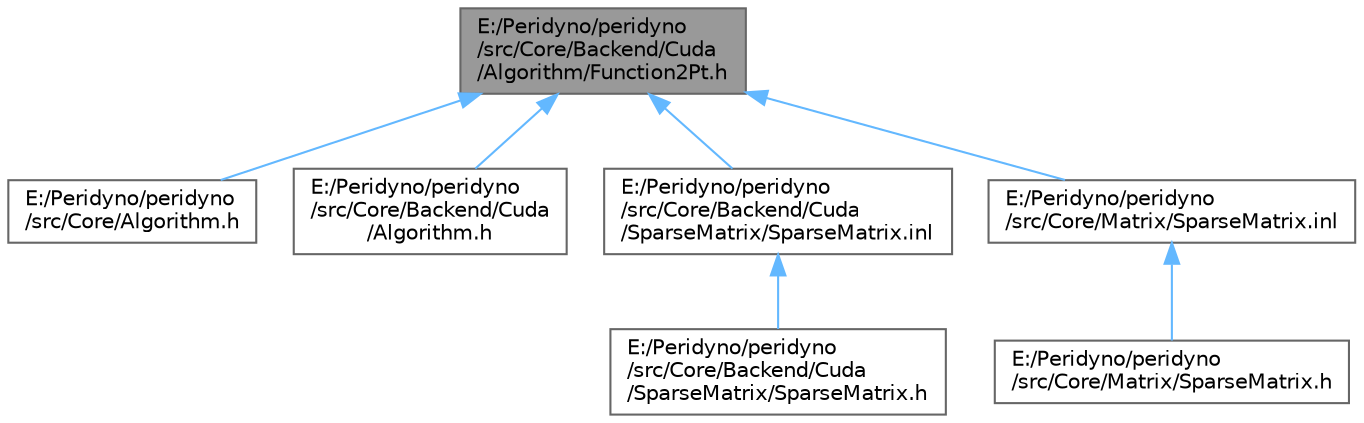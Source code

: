 digraph "E:/Peridyno/peridyno/src/Core/Backend/Cuda/Algorithm/Function2Pt.h"
{
 // LATEX_PDF_SIZE
  bgcolor="transparent";
  edge [fontname=Helvetica,fontsize=10,labelfontname=Helvetica,labelfontsize=10];
  node [fontname=Helvetica,fontsize=10,shape=box,height=0.2,width=0.4];
  Node1 [id="Node000001",label="E:/Peridyno/peridyno\l/src/Core/Backend/Cuda\l/Algorithm/Function2Pt.h",height=0.2,width=0.4,color="gray40", fillcolor="grey60", style="filled", fontcolor="black",tooltip=" "];
  Node1 -> Node2 [id="edge1_Node000001_Node000002",dir="back",color="steelblue1",style="solid",tooltip=" "];
  Node2 [id="Node000002",label="E:/Peridyno/peridyno\l/src/Core/Algorithm.h",height=0.2,width=0.4,color="grey40", fillcolor="white", style="filled",URL="$_algorithm_8h.html",tooltip=" "];
  Node1 -> Node3 [id="edge2_Node000001_Node000003",dir="back",color="steelblue1",style="solid",tooltip=" "];
  Node3 [id="Node000003",label="E:/Peridyno/peridyno\l/src/Core/Backend/Cuda\l/Algorithm.h",height=0.2,width=0.4,color="grey40", fillcolor="white", style="filled",URL="$_backend_2_cuda_2_algorithm_8h.html",tooltip=" "];
  Node1 -> Node4 [id="edge3_Node000001_Node000004",dir="back",color="steelblue1",style="solid",tooltip=" "];
  Node4 [id="Node000004",label="E:/Peridyno/peridyno\l/src/Core/Backend/Cuda\l/SparseMatrix/SparseMatrix.inl",height=0.2,width=0.4,color="grey40", fillcolor="white", style="filled",URL="$_backend_2_cuda_2_sparse_matrix_2_sparse_matrix_8inl.html",tooltip=" "];
  Node4 -> Node5 [id="edge4_Node000004_Node000005",dir="back",color="steelblue1",style="solid",tooltip=" "];
  Node5 [id="Node000005",label="E:/Peridyno/peridyno\l/src/Core/Backend/Cuda\l/SparseMatrix/SparseMatrix.h",height=0.2,width=0.4,color="grey40", fillcolor="white", style="filled",URL="$_backend_2_cuda_2_sparse_matrix_2_sparse_matrix_8h.html",tooltip=" "];
  Node1 -> Node6 [id="edge5_Node000001_Node000006",dir="back",color="steelblue1",style="solid",tooltip=" "];
  Node6 [id="Node000006",label="E:/Peridyno/peridyno\l/src/Core/Matrix/SparseMatrix.inl",height=0.2,width=0.4,color="grey40", fillcolor="white", style="filled",URL="$_matrix_2_sparse_matrix_8inl.html",tooltip=" "];
  Node6 -> Node7 [id="edge6_Node000006_Node000007",dir="back",color="steelblue1",style="solid",tooltip=" "];
  Node7 [id="Node000007",label="E:/Peridyno/peridyno\l/src/Core/Matrix/SparseMatrix.h",height=0.2,width=0.4,color="grey40", fillcolor="white", style="filled",URL="$_matrix_2_sparse_matrix_8h.html",tooltip=" "];
}
